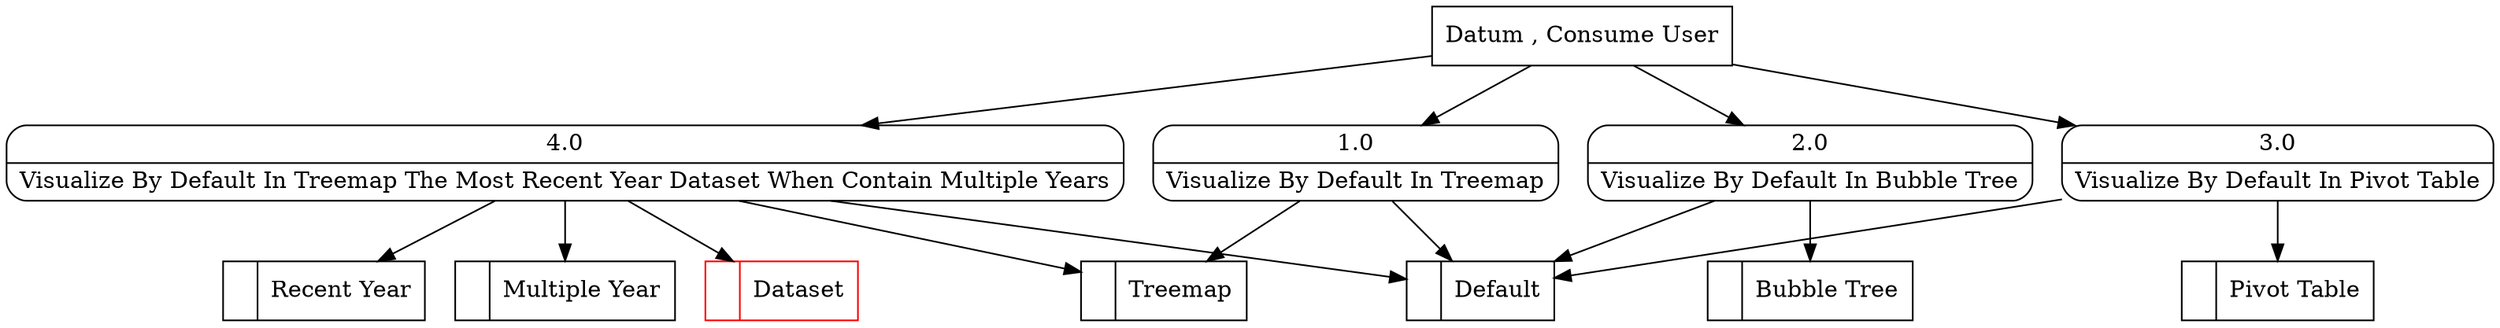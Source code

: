 digraph dfd2{ 
node[shape=record]
200 [label="<f0>  |<f1> Default " ];
201 [label="<f0>  |<f1> Bubble Tree " ];
202 [label="<f0>  |<f1> Treemap " ];
203 [label="<f0>  |<f1> Recent Year " ];
204 [label="<f0>  |<f1> Multiple Year " ];
205 [label="<f0>  |<f1> Dataset " color=red];
206 [label="<f0>  |<f1> Pivot Table " ];
207 [label="Datum , Consume User" shape=box];
208 [label="{<f0> 1.0|<f1> Visualize By Default In Treemap }" shape=Mrecord];
209 [label="{<f0> 2.0|<f1> Visualize By Default In Bubble Tree }" shape=Mrecord];
210 [label="{<f0> 3.0|<f1> Visualize By Default In Pivot Table }" shape=Mrecord];
211 [label="{<f0> 4.0|<f1> Visualize By Default In Treemap The Most Recent Year Dataset When Contain Multiple Years }" shape=Mrecord];
207 -> 208
207 -> 209
207 -> 210
207 -> 211
208 -> 200
208 -> 202
209 -> 201
209 -> 200
210 -> 206
210 -> 200
211 -> 200
211 -> 202
211 -> 203
211 -> 204
211 -> 205
}